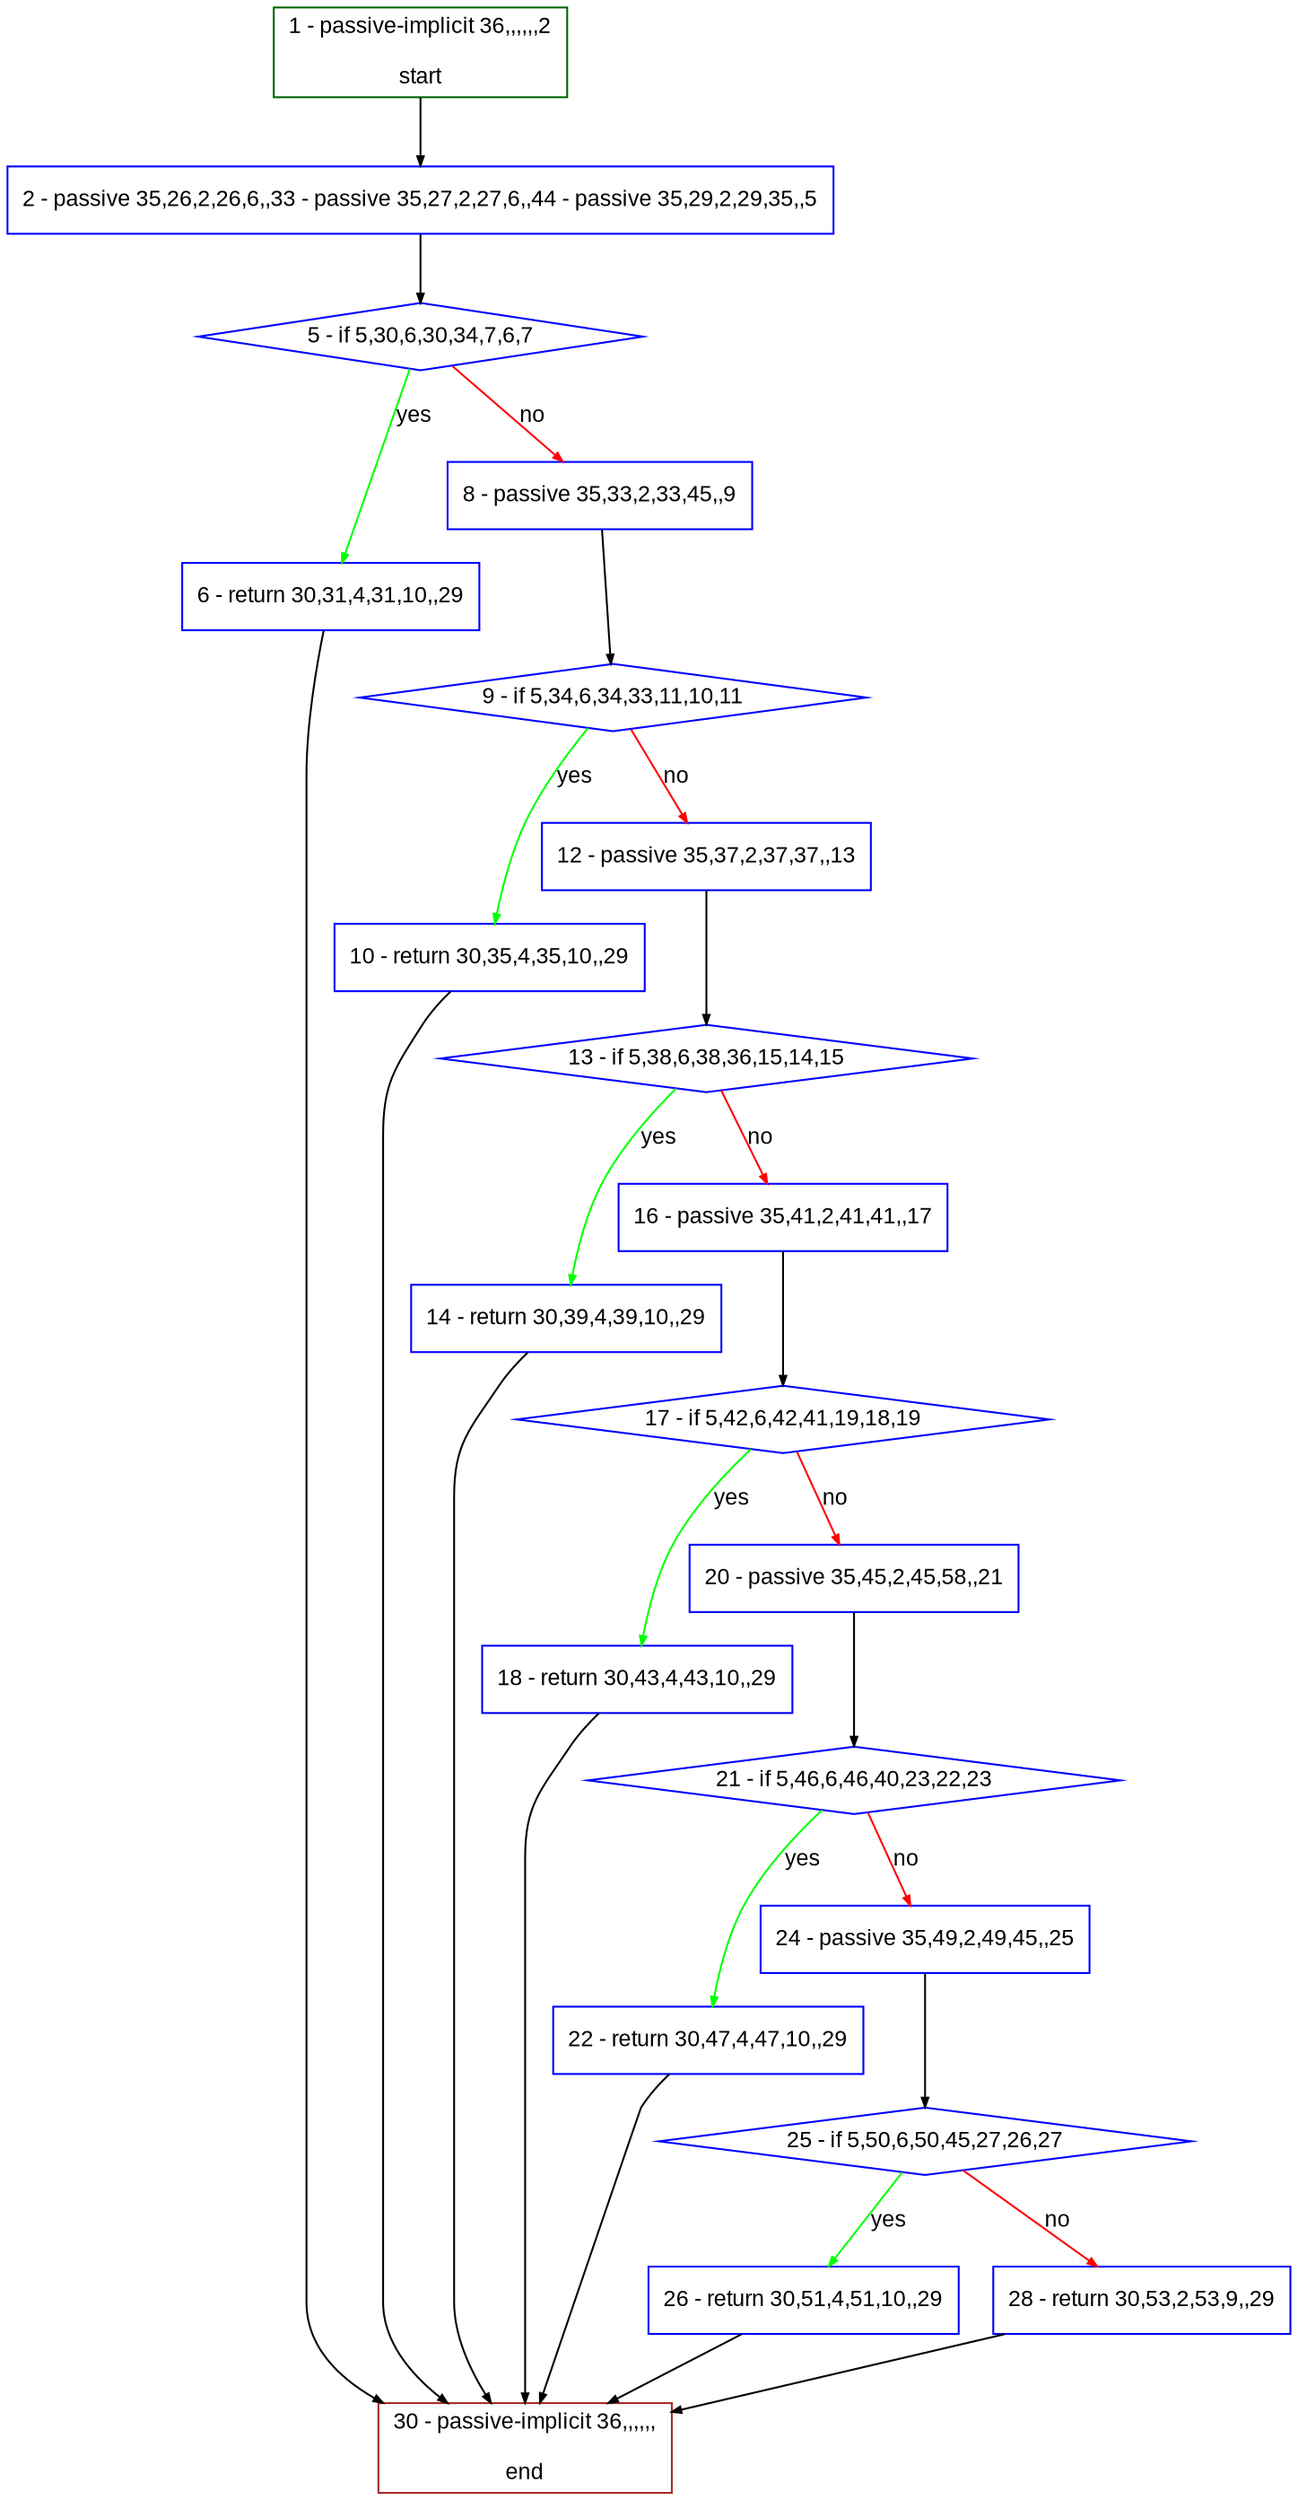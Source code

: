 digraph "" {
  graph [bgcolor="white", fillcolor="#FFFFCC", pack="true", packmode="clust", fontname="Arial", label="", fontsize="12", compound="true", style="rounded,filled"];
  node [node_initialized="no", fillcolor="white", fontname="Arial", label="", color="grey", fontsize="12", fixedsize="false", compound="true", shape="rectangle", style="filled"];
  edge [arrowtail="none", lhead="", fontcolor="black", fontname="Arial", label="", color="black", fontsize="12", arrowhead="normal", arrowsize="0.5", compound="true", ltail="", dir="forward"];
  __N1 [fillcolor="#ffffff", label="2 - passive 35,26,2,26,6,,33 - passive 35,27,2,27,6,,44 - passive 35,29,2,29,35,,5", color="#0000ff", shape="box", style="filled"];
  __N2 [fillcolor="#ffffff", label="1 - passive-implicit 36,,,,,,2\n\nstart", color="#006400", shape="box", style="filled"];
  __N3 [fillcolor="#ffffff", label="5 - if 5,30,6,30,34,7,6,7", color="#0000ff", shape="diamond", style="filled"];
  __N4 [fillcolor="#ffffff", label="6 - return 30,31,4,31,10,,29", color="#0000ff", shape="box", style="filled"];
  __N5 [fillcolor="#ffffff", label="8 - passive 35,33,2,33,45,,9", color="#0000ff", shape="box", style="filled"];
  __N6 [fillcolor="#ffffff", label="30 - passive-implicit 36,,,,,,\n\nend", color="#a52a2a", shape="box", style="filled"];
  __N7 [fillcolor="#ffffff", label="9 - if 5,34,6,34,33,11,10,11", color="#0000ff", shape="diamond", style="filled"];
  __N8 [fillcolor="#ffffff", label="10 - return 30,35,4,35,10,,29", color="#0000ff", shape="box", style="filled"];
  __N9 [fillcolor="#ffffff", label="12 - passive 35,37,2,37,37,,13", color="#0000ff", shape="box", style="filled"];
  __N10 [fillcolor="#ffffff", label="13 - if 5,38,6,38,36,15,14,15", color="#0000ff", shape="diamond", style="filled"];
  __N11 [fillcolor="#ffffff", label="14 - return 30,39,4,39,10,,29", color="#0000ff", shape="box", style="filled"];
  __N12 [fillcolor="#ffffff", label="16 - passive 35,41,2,41,41,,17", color="#0000ff", shape="box", style="filled"];
  __N13 [fillcolor="#ffffff", label="17 - if 5,42,6,42,41,19,18,19", color="#0000ff", shape="diamond", style="filled"];
  __N14 [fillcolor="#ffffff", label="18 - return 30,43,4,43,10,,29", color="#0000ff", shape="box", style="filled"];
  __N15 [fillcolor="#ffffff", label="20 - passive 35,45,2,45,58,,21", color="#0000ff", shape="box", style="filled"];
  __N16 [fillcolor="#ffffff", label="21 - if 5,46,6,46,40,23,22,23", color="#0000ff", shape="diamond", style="filled"];
  __N17 [fillcolor="#ffffff", label="22 - return 30,47,4,47,10,,29", color="#0000ff", shape="box", style="filled"];
  __N18 [fillcolor="#ffffff", label="24 - passive 35,49,2,49,45,,25", color="#0000ff", shape="box", style="filled"];
  __N19 [fillcolor="#ffffff", label="25 - if 5,50,6,50,45,27,26,27", color="#0000ff", shape="diamond", style="filled"];
  __N20 [fillcolor="#ffffff", label="26 - return 30,51,4,51,10,,29", color="#0000ff", shape="box", style="filled"];
  __N21 [fillcolor="#ffffff", label="28 - return 30,53,2,53,9,,29", color="#0000ff", shape="box", style="filled"];
  __N2 -> __N1 [arrowtail="none", color="#000000", label="", arrowhead="normal", dir="forward"];
  __N1 -> __N3 [arrowtail="none", color="#000000", label="", arrowhead="normal", dir="forward"];
  __N3 -> __N4 [arrowtail="none", color="#00ff00", label="yes", arrowhead="normal", dir="forward"];
  __N3 -> __N5 [arrowtail="none", color="#ff0000", label="no", arrowhead="normal", dir="forward"];
  __N4 -> __N6 [arrowtail="none", color="#000000", label="", arrowhead="normal", dir="forward"];
  __N5 -> __N7 [arrowtail="none", color="#000000", label="", arrowhead="normal", dir="forward"];
  __N7 -> __N8 [arrowtail="none", color="#00ff00", label="yes", arrowhead="normal", dir="forward"];
  __N7 -> __N9 [arrowtail="none", color="#ff0000", label="no", arrowhead="normal", dir="forward"];
  __N8 -> __N6 [arrowtail="none", color="#000000", label="", arrowhead="normal", dir="forward"];
  __N9 -> __N10 [arrowtail="none", color="#000000", label="", arrowhead="normal", dir="forward"];
  __N10 -> __N11 [arrowtail="none", color="#00ff00", label="yes", arrowhead="normal", dir="forward"];
  __N10 -> __N12 [arrowtail="none", color="#ff0000", label="no", arrowhead="normal", dir="forward"];
  __N11 -> __N6 [arrowtail="none", color="#000000", label="", arrowhead="normal", dir="forward"];
  __N12 -> __N13 [arrowtail="none", color="#000000", label="", arrowhead="normal", dir="forward"];
  __N13 -> __N14 [arrowtail="none", color="#00ff00", label="yes", arrowhead="normal", dir="forward"];
  __N13 -> __N15 [arrowtail="none", color="#ff0000", label="no", arrowhead="normal", dir="forward"];
  __N14 -> __N6 [arrowtail="none", color="#000000", label="", arrowhead="normal", dir="forward"];
  __N15 -> __N16 [arrowtail="none", color="#000000", label="", arrowhead="normal", dir="forward"];
  __N16 -> __N17 [arrowtail="none", color="#00ff00", label="yes", arrowhead="normal", dir="forward"];
  __N16 -> __N18 [arrowtail="none", color="#ff0000", label="no", arrowhead="normal", dir="forward"];
  __N17 -> __N6 [arrowtail="none", color="#000000", label="", arrowhead="normal", dir="forward"];
  __N18 -> __N19 [arrowtail="none", color="#000000", label="", arrowhead="normal", dir="forward"];
  __N19 -> __N20 [arrowtail="none", color="#00ff00", label="yes", arrowhead="normal", dir="forward"];
  __N19 -> __N21 [arrowtail="none", color="#ff0000", label="no", arrowhead="normal", dir="forward"];
  __N20 -> __N6 [arrowtail="none", color="#000000", label="", arrowhead="normal", dir="forward"];
  __N21 -> __N6 [arrowtail="none", color="#000000", label="", arrowhead="normal", dir="forward"];
}
